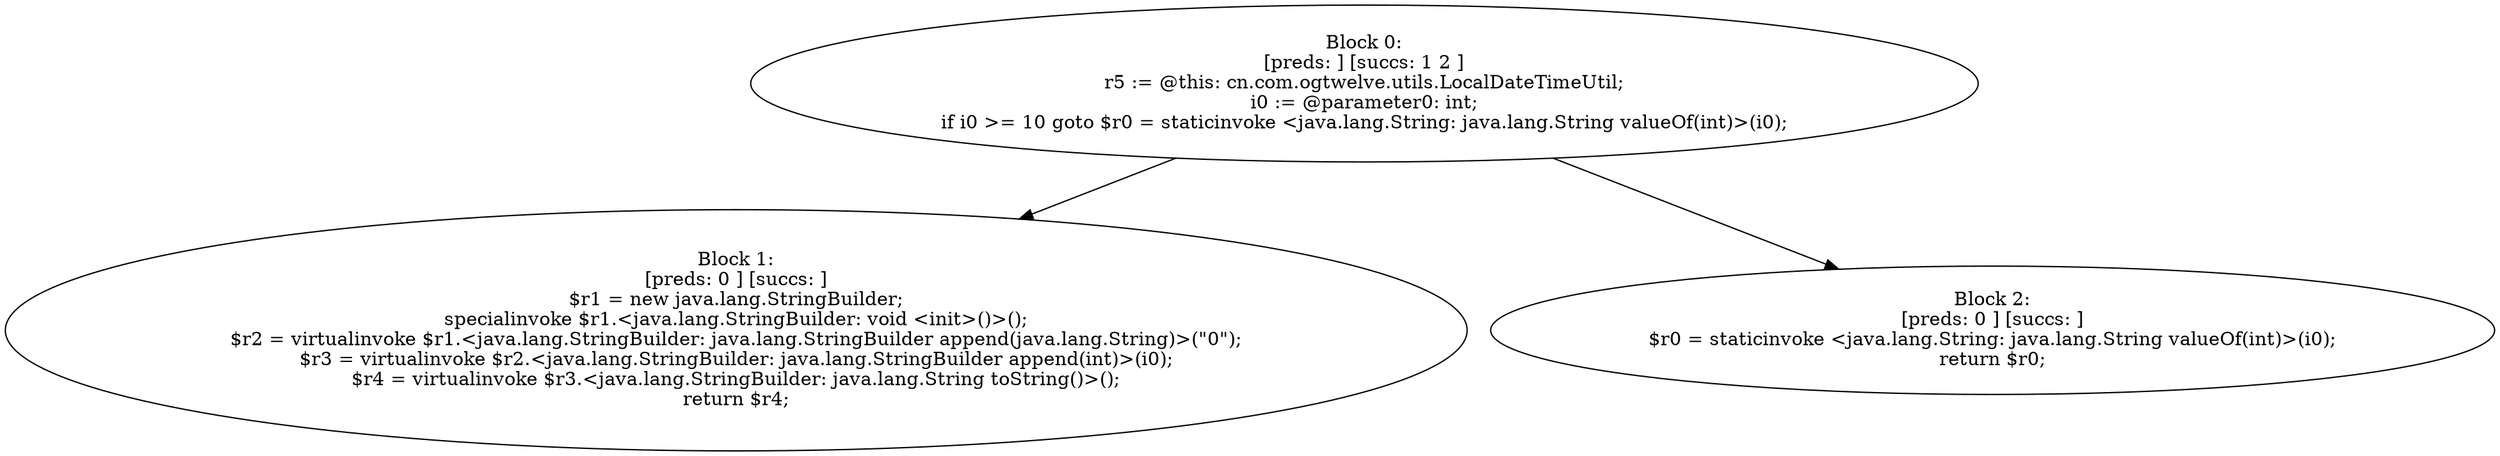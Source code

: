 digraph "unitGraph" {
    "Block 0:
[preds: ] [succs: 1 2 ]
r5 := @this: cn.com.ogtwelve.utils.LocalDateTimeUtil;
i0 := @parameter0: int;
if i0 >= 10 goto $r0 = staticinvoke <java.lang.String: java.lang.String valueOf(int)>(i0);
"
    "Block 1:
[preds: 0 ] [succs: ]
$r1 = new java.lang.StringBuilder;
specialinvoke $r1.<java.lang.StringBuilder: void <init>()>();
$r2 = virtualinvoke $r1.<java.lang.StringBuilder: java.lang.StringBuilder append(java.lang.String)>(\"0\");
$r3 = virtualinvoke $r2.<java.lang.StringBuilder: java.lang.StringBuilder append(int)>(i0);
$r4 = virtualinvoke $r3.<java.lang.StringBuilder: java.lang.String toString()>();
return $r4;
"
    "Block 2:
[preds: 0 ] [succs: ]
$r0 = staticinvoke <java.lang.String: java.lang.String valueOf(int)>(i0);
return $r0;
"
    "Block 0:
[preds: ] [succs: 1 2 ]
r5 := @this: cn.com.ogtwelve.utils.LocalDateTimeUtil;
i0 := @parameter0: int;
if i0 >= 10 goto $r0 = staticinvoke <java.lang.String: java.lang.String valueOf(int)>(i0);
"->"Block 1:
[preds: 0 ] [succs: ]
$r1 = new java.lang.StringBuilder;
specialinvoke $r1.<java.lang.StringBuilder: void <init>()>();
$r2 = virtualinvoke $r1.<java.lang.StringBuilder: java.lang.StringBuilder append(java.lang.String)>(\"0\");
$r3 = virtualinvoke $r2.<java.lang.StringBuilder: java.lang.StringBuilder append(int)>(i0);
$r4 = virtualinvoke $r3.<java.lang.StringBuilder: java.lang.String toString()>();
return $r4;
";
    "Block 0:
[preds: ] [succs: 1 2 ]
r5 := @this: cn.com.ogtwelve.utils.LocalDateTimeUtil;
i0 := @parameter0: int;
if i0 >= 10 goto $r0 = staticinvoke <java.lang.String: java.lang.String valueOf(int)>(i0);
"->"Block 2:
[preds: 0 ] [succs: ]
$r0 = staticinvoke <java.lang.String: java.lang.String valueOf(int)>(i0);
return $r0;
";
}
